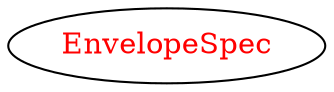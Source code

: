 digraph dependencyGraph {
 concentrate=true;
 ranksep="2.0";
 rankdir="LR"; 
 splines="ortho";
"EnvelopeSpec" [fontcolor="red"];
}